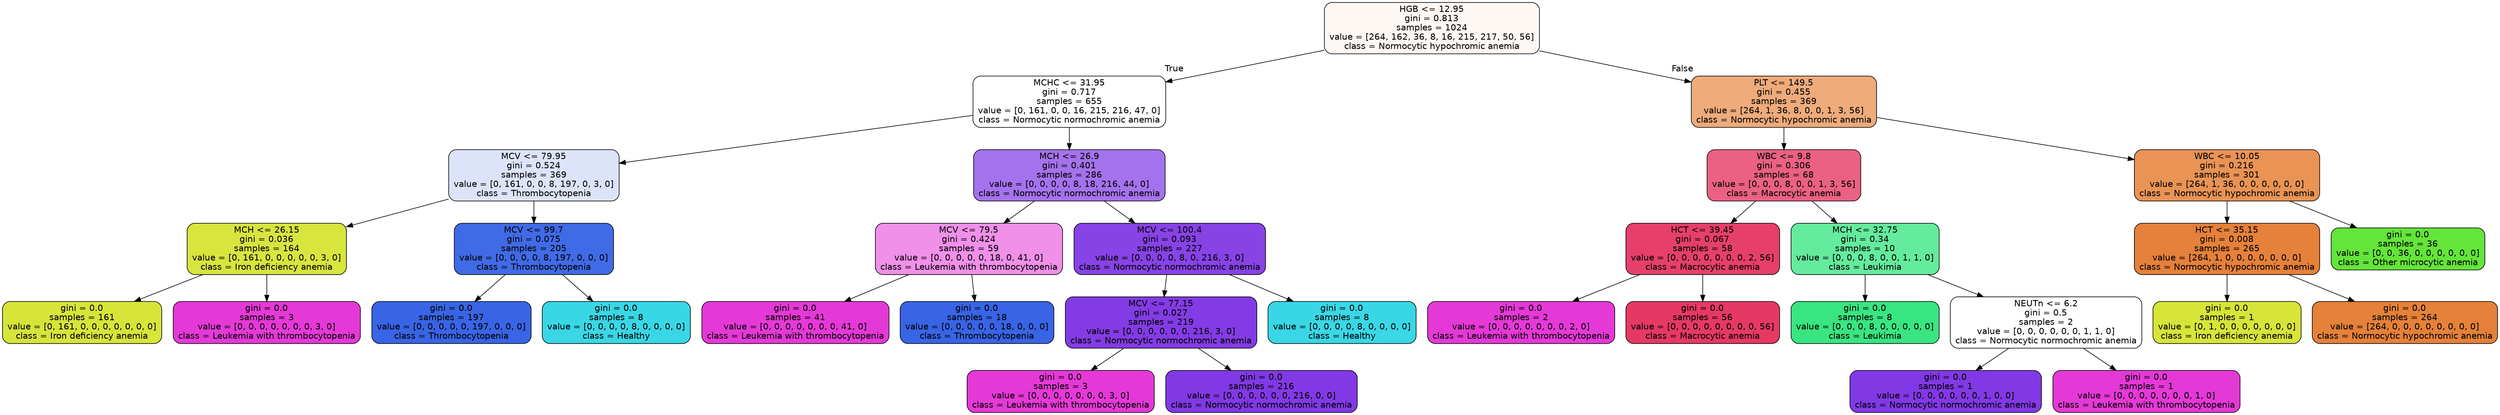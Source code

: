 digraph Tree {
node [shape=box, style="filled, rounded", color="black", fontname="helvetica"] ;
edge [fontname="helvetica"] ;
0 [label="HGB <= 12.95\ngini = 0.813\nsamples = 1024\nvalue = [264, 162, 36, 8, 16, 215, 217, 50, 56]\nclass = Normocytic hypochromic anemia", fillcolor="#fdf8f3"] ;
1 [label="MCHC <= 31.95\ngini = 0.717\nsamples = 655\nvalue = [0, 161, 0, 0, 16, 215, 216, 47, 0]\nclass = Normocytic normochromic anemia", fillcolor="#ffffff"] ;
0 -> 1 [labeldistance=2.5, labelangle=45, headlabel="True"] ;
2 [label="MCV <= 79.95\ngini = 0.524\nsamples = 369\nvalue = [0, 161, 0, 0, 8, 197, 0, 3, 0]\nclass = Thrombocytopenia", fillcolor="#dde4fa"] ;
1 -> 2 ;
3 [label="MCH <= 26.15\ngini = 0.036\nsamples = 164\nvalue = [0, 161, 0, 0, 0, 0, 0, 3, 0]\nclass = Iron deficiency anemia", fillcolor="#d8e53d"] ;
2 -> 3 ;
4 [label="gini = 0.0\nsamples = 161\nvalue = [0, 161, 0, 0, 0, 0, 0, 0, 0]\nclass = Iron deficiency anemia", fillcolor="#d7e539"] ;
3 -> 4 ;
5 [label="gini = 0.0\nsamples = 3\nvalue = [0, 0, 0, 0, 0, 0, 0, 3, 0]\nclass = Leukemia with thrombocytopenia", fillcolor="#e539d7"] ;
3 -> 5 ;
6 [label="MCV <= 99.7\ngini = 0.075\nsamples = 205\nvalue = [0, 0, 0, 0, 8, 197, 0, 0, 0]\nclass = Thrombocytopenia", fillcolor="#416ae6"] ;
2 -> 6 ;
7 [label="gini = 0.0\nsamples = 197\nvalue = [0, 0, 0, 0, 0, 197, 0, 0, 0]\nclass = Thrombocytopenia", fillcolor="#3964e5"] ;
6 -> 7 ;
8 [label="gini = 0.0\nsamples = 8\nvalue = [0, 0, 0, 0, 8, 0, 0, 0, 0]\nclass = Healthy", fillcolor="#39d7e5"] ;
6 -> 8 ;
9 [label="MCH <= 26.9\ngini = 0.401\nsamples = 286\nvalue = [0, 0, 0, 0, 8, 18, 216, 44, 0]\nclass = Normocytic normochromic anemia", fillcolor="#a572ed"] ;
1 -> 9 ;
10 [label="MCV <= 79.5\ngini = 0.424\nsamples = 59\nvalue = [0, 0, 0, 0, 0, 18, 0, 41, 0]\nclass = Leukemia with thrombocytopenia", fillcolor="#f090e9"] ;
9 -> 10 ;
11 [label="gini = 0.0\nsamples = 41\nvalue = [0, 0, 0, 0, 0, 0, 0, 41, 0]\nclass = Leukemia with thrombocytopenia", fillcolor="#e539d7"] ;
10 -> 11 ;
12 [label="gini = 0.0\nsamples = 18\nvalue = [0, 0, 0, 0, 0, 18, 0, 0, 0]\nclass = Thrombocytopenia", fillcolor="#3964e5"] ;
10 -> 12 ;
13 [label="MCV <= 100.4\ngini = 0.093\nsamples = 227\nvalue = [0, 0, 0, 0, 8, 0, 216, 3, 0]\nclass = Normocytic normochromic anemia", fillcolor="#8743e6"] ;
9 -> 13 ;
14 [label="MCV <= 77.15\ngini = 0.027\nsamples = 219\nvalue = [0, 0, 0, 0, 0, 0, 216, 3, 0]\nclass = Normocytic normochromic anemia", fillcolor="#833ce5"] ;
13 -> 14 ;
15 [label="gini = 0.0\nsamples = 3\nvalue = [0, 0, 0, 0, 0, 0, 0, 3, 0]\nclass = Leukemia with thrombocytopenia", fillcolor="#e539d7"] ;
14 -> 15 ;
16 [label="gini = 0.0\nsamples = 216\nvalue = [0, 0, 0, 0, 0, 0, 216, 0, 0]\nclass = Normocytic normochromic anemia", fillcolor="#8139e5"] ;
14 -> 16 ;
17 [label="gini = 0.0\nsamples = 8\nvalue = [0, 0, 0, 0, 8, 0, 0, 0, 0]\nclass = Healthy", fillcolor="#39d7e5"] ;
13 -> 17 ;
18 [label="PLT <= 149.5\ngini = 0.455\nsamples = 369\nvalue = [264, 1, 36, 8, 0, 0, 1, 3, 56]\nclass = Normocytic hypochromic anemia", fillcolor="#eeab7b"] ;
0 -> 18 [labeldistance=2.5, labelangle=-45, headlabel="False"] ;
19 [label="WBC <= 9.8\ngini = 0.306\nsamples = 68\nvalue = [0, 0, 0, 8, 0, 0, 1, 3, 56]\nclass = Macrocytic anemia", fillcolor="#ea6183"] ;
18 -> 19 ;
20 [label="HCT <= 39.45\ngini = 0.067\nsamples = 58\nvalue = [0, 0, 0, 0, 0, 0, 0, 2, 56]\nclass = Macrocytic anemia", fillcolor="#e6406a"] ;
19 -> 20 ;
21 [label="gini = 0.0\nsamples = 2\nvalue = [0, 0, 0, 0, 0, 0, 0, 2, 0]\nclass = Leukemia with thrombocytopenia", fillcolor="#e539d7"] ;
20 -> 21 ;
22 [label="gini = 0.0\nsamples = 56\nvalue = [0, 0, 0, 0, 0, 0, 0, 0, 56]\nclass = Macrocytic anemia", fillcolor="#e53964"] ;
20 -> 22 ;
23 [label="MCH <= 32.75\ngini = 0.34\nsamples = 10\nvalue = [0, 0, 0, 8, 0, 0, 1, 1, 0]\nclass = Leukimia", fillcolor="#65eb9d"] ;
19 -> 23 ;
24 [label="gini = 0.0\nsamples = 8\nvalue = [0, 0, 0, 8, 0, 0, 0, 0, 0]\nclass = Leukimia", fillcolor="#39e581"] ;
23 -> 24 ;
25 [label="NEUTn <= 6.2\ngini = 0.5\nsamples = 2\nvalue = [0, 0, 0, 0, 0, 0, 1, 1, 0]\nclass = Normocytic normochromic anemia", fillcolor="#ffffff"] ;
23 -> 25 ;
26 [label="gini = 0.0\nsamples = 1\nvalue = [0, 0, 0, 0, 0, 0, 1, 0, 0]\nclass = Normocytic normochromic anemia", fillcolor="#8139e5"] ;
25 -> 26 ;
27 [label="gini = 0.0\nsamples = 1\nvalue = [0, 0, 0, 0, 0, 0, 0, 1, 0]\nclass = Leukemia with thrombocytopenia", fillcolor="#e539d7"] ;
25 -> 27 ;
28 [label="WBC <= 10.05\ngini = 0.216\nsamples = 301\nvalue = [264, 1, 36, 0, 0, 0, 0, 0, 0]\nclass = Normocytic hypochromic anemia", fillcolor="#e99355"] ;
18 -> 28 ;
29 [label="HCT <= 35.15\ngini = 0.008\nsamples = 265\nvalue = [264, 1, 0, 0, 0, 0, 0, 0, 0]\nclass = Normocytic hypochromic anemia", fillcolor="#e5813a"] ;
28 -> 29 ;
30 [label="gini = 0.0\nsamples = 1\nvalue = [0, 1, 0, 0, 0, 0, 0, 0, 0]\nclass = Iron deficiency anemia", fillcolor="#d7e539"] ;
29 -> 30 ;
31 [label="gini = 0.0\nsamples = 264\nvalue = [264, 0, 0, 0, 0, 0, 0, 0, 0]\nclass = Normocytic hypochromic anemia", fillcolor="#e58139"] ;
29 -> 31 ;
32 [label="gini = 0.0\nsamples = 36\nvalue = [0, 0, 36, 0, 0, 0, 0, 0, 0]\nclass = Other microcytic anemia", fillcolor="#64e539"] ;
28 -> 32 ;
}